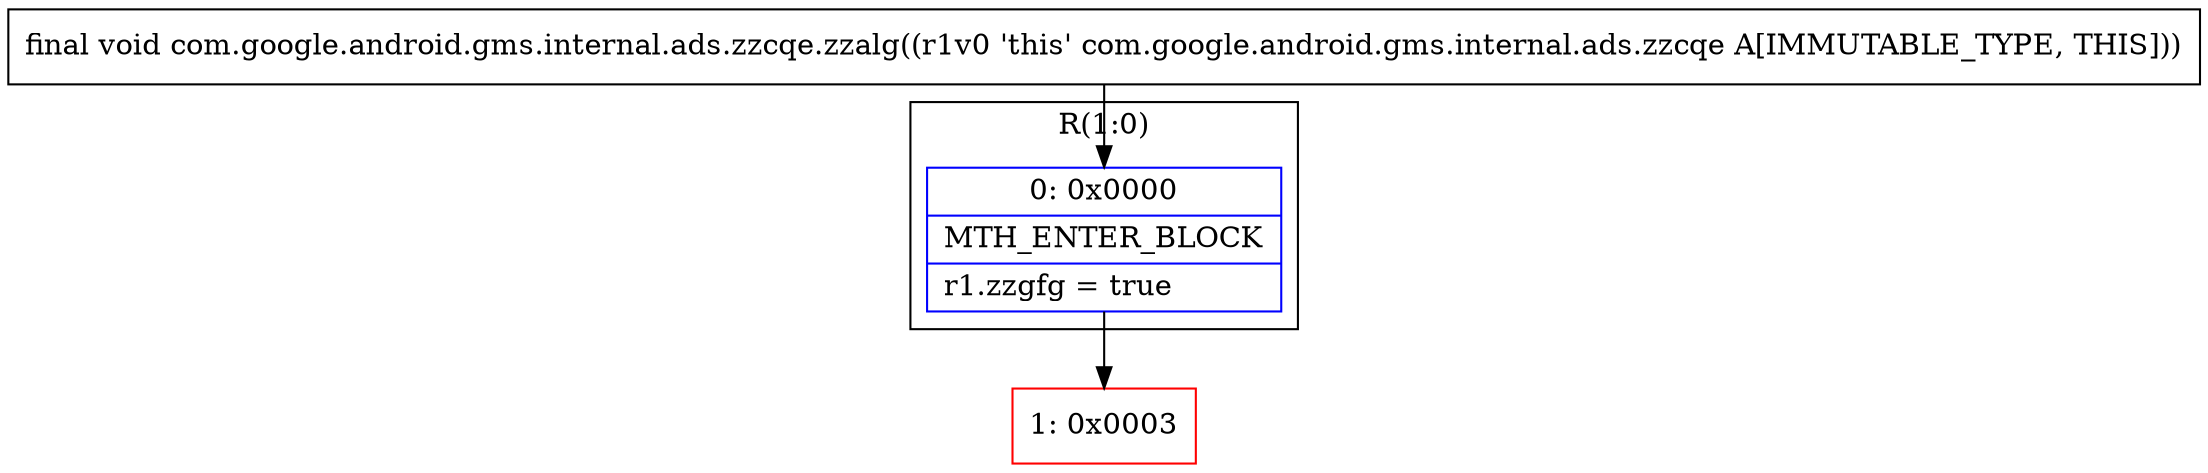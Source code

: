 digraph "CFG forcom.google.android.gms.internal.ads.zzcqe.zzalg()V" {
subgraph cluster_Region_1218719409 {
label = "R(1:0)";
node [shape=record,color=blue];
Node_0 [shape=record,label="{0\:\ 0x0000|MTH_ENTER_BLOCK\l|r1.zzgfg = true\l}"];
}
Node_1 [shape=record,color=red,label="{1\:\ 0x0003}"];
MethodNode[shape=record,label="{final void com.google.android.gms.internal.ads.zzcqe.zzalg((r1v0 'this' com.google.android.gms.internal.ads.zzcqe A[IMMUTABLE_TYPE, THIS])) }"];
MethodNode -> Node_0;
Node_0 -> Node_1;
}

